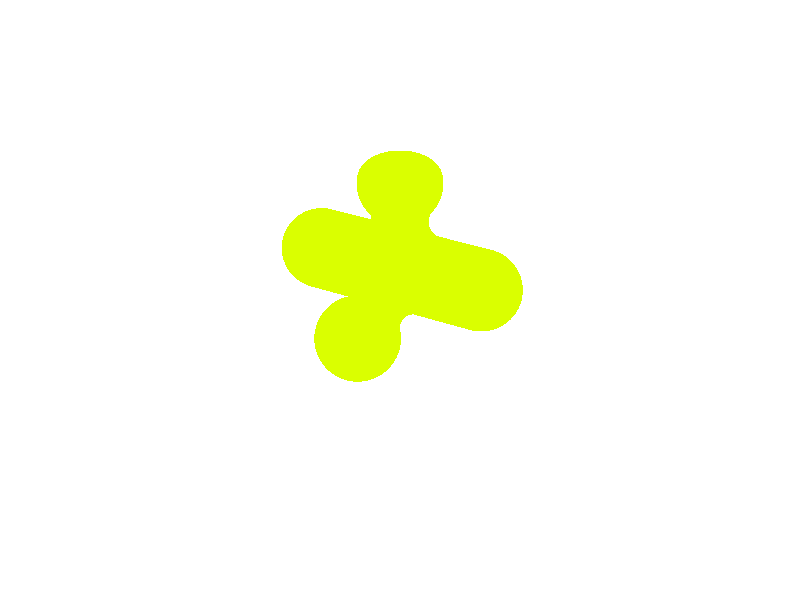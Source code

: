 //--- joke file for throwing in every shit found on the web we want to play with

#include "colors.inc"
#include "colors.inc"
#include "shapes.inc"
#include "shapes2.inc"
#include "consts.inc"
#include "glass.inc"
#include "textures.inc"

#declare Strength = 1.00;
// +/- strength of component's radiating density
#declare Radius  = 1.00;
//(0 < Radius) outer sphere of influence
// on other components

background { White }

camera {
  location <4, 10, -10>
  look_at <0, 0, 0> 
  angle 36
  rotate y*-360*clock
}

light_source {
    <1000, 1000, 0> White
}

blob{
  threshold 0.6
  // threshold (0.0 < threshold <= Strength)
  // surface falloff threshold number
  cylinder{<-1,0,0>,< 1,0,0>,Radius,Strength}
  sphere{  < 0,1.25,0>,Radius,Strength}
  sphere{  < 0,0,-1.25>,Radius,Strength}
  //  a negative component:
  sphere{  < 0,1.50,0>,Radius/2,-Strength}
  // sturm
  scale 1
  rotate<0,0,0>
  translate<0,0.5,0>
  texture{ pigment{ color rgb<0.7,1,0.0>}
           finish { phong 1}}
 } 